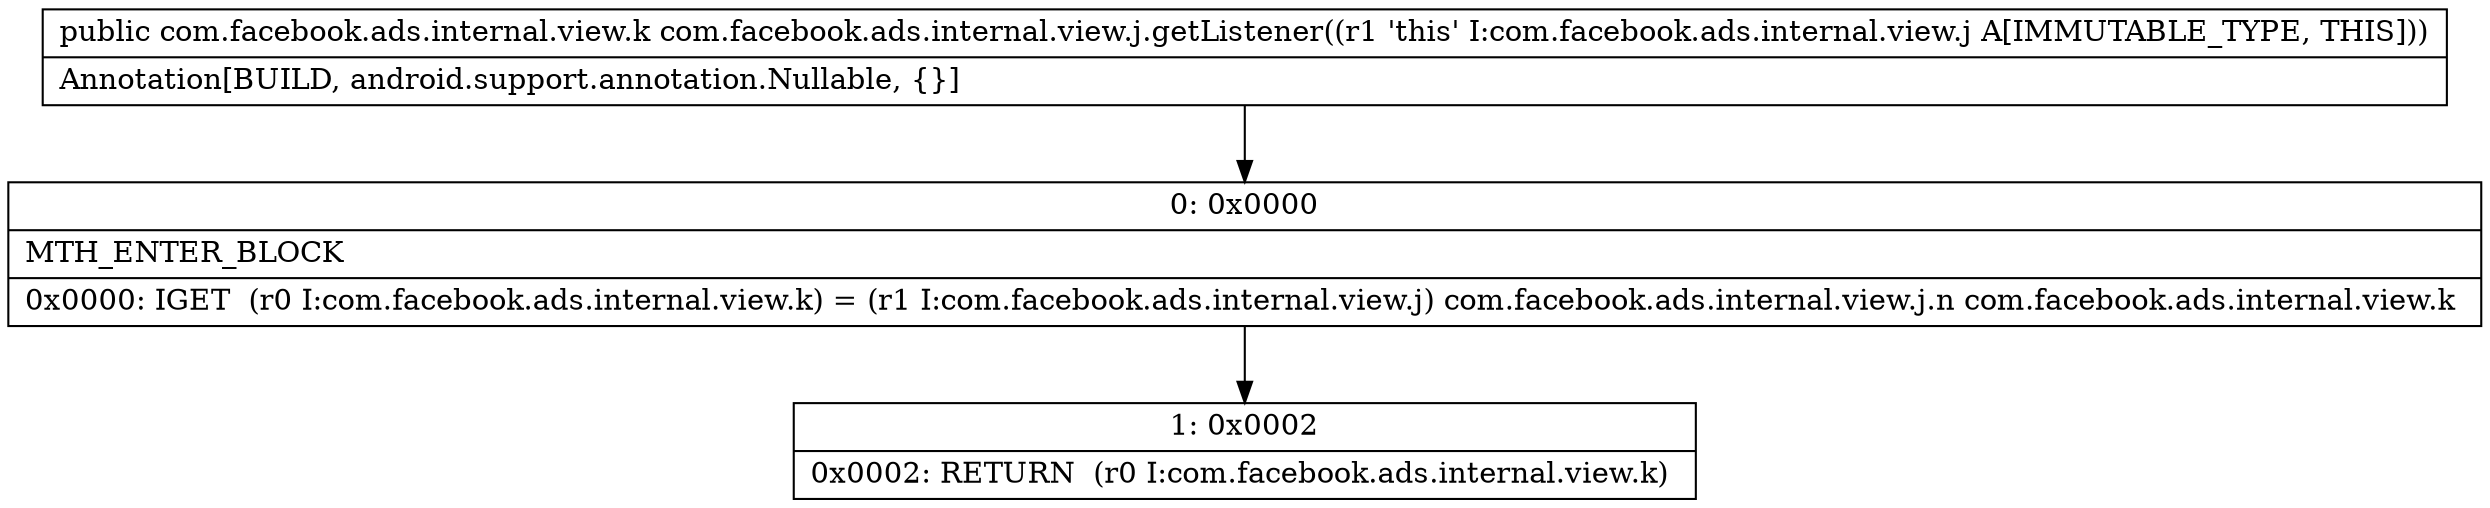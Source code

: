 digraph "CFG forcom.facebook.ads.internal.view.j.getListener()Lcom\/facebook\/ads\/internal\/view\/k;" {
Node_0 [shape=record,label="{0\:\ 0x0000|MTH_ENTER_BLOCK\l|0x0000: IGET  (r0 I:com.facebook.ads.internal.view.k) = (r1 I:com.facebook.ads.internal.view.j) com.facebook.ads.internal.view.j.n com.facebook.ads.internal.view.k \l}"];
Node_1 [shape=record,label="{1\:\ 0x0002|0x0002: RETURN  (r0 I:com.facebook.ads.internal.view.k) \l}"];
MethodNode[shape=record,label="{public com.facebook.ads.internal.view.k com.facebook.ads.internal.view.j.getListener((r1 'this' I:com.facebook.ads.internal.view.j A[IMMUTABLE_TYPE, THIS]))  | Annotation[BUILD, android.support.annotation.Nullable, \{\}]\l}"];
MethodNode -> Node_0;
Node_0 -> Node_1;
}

